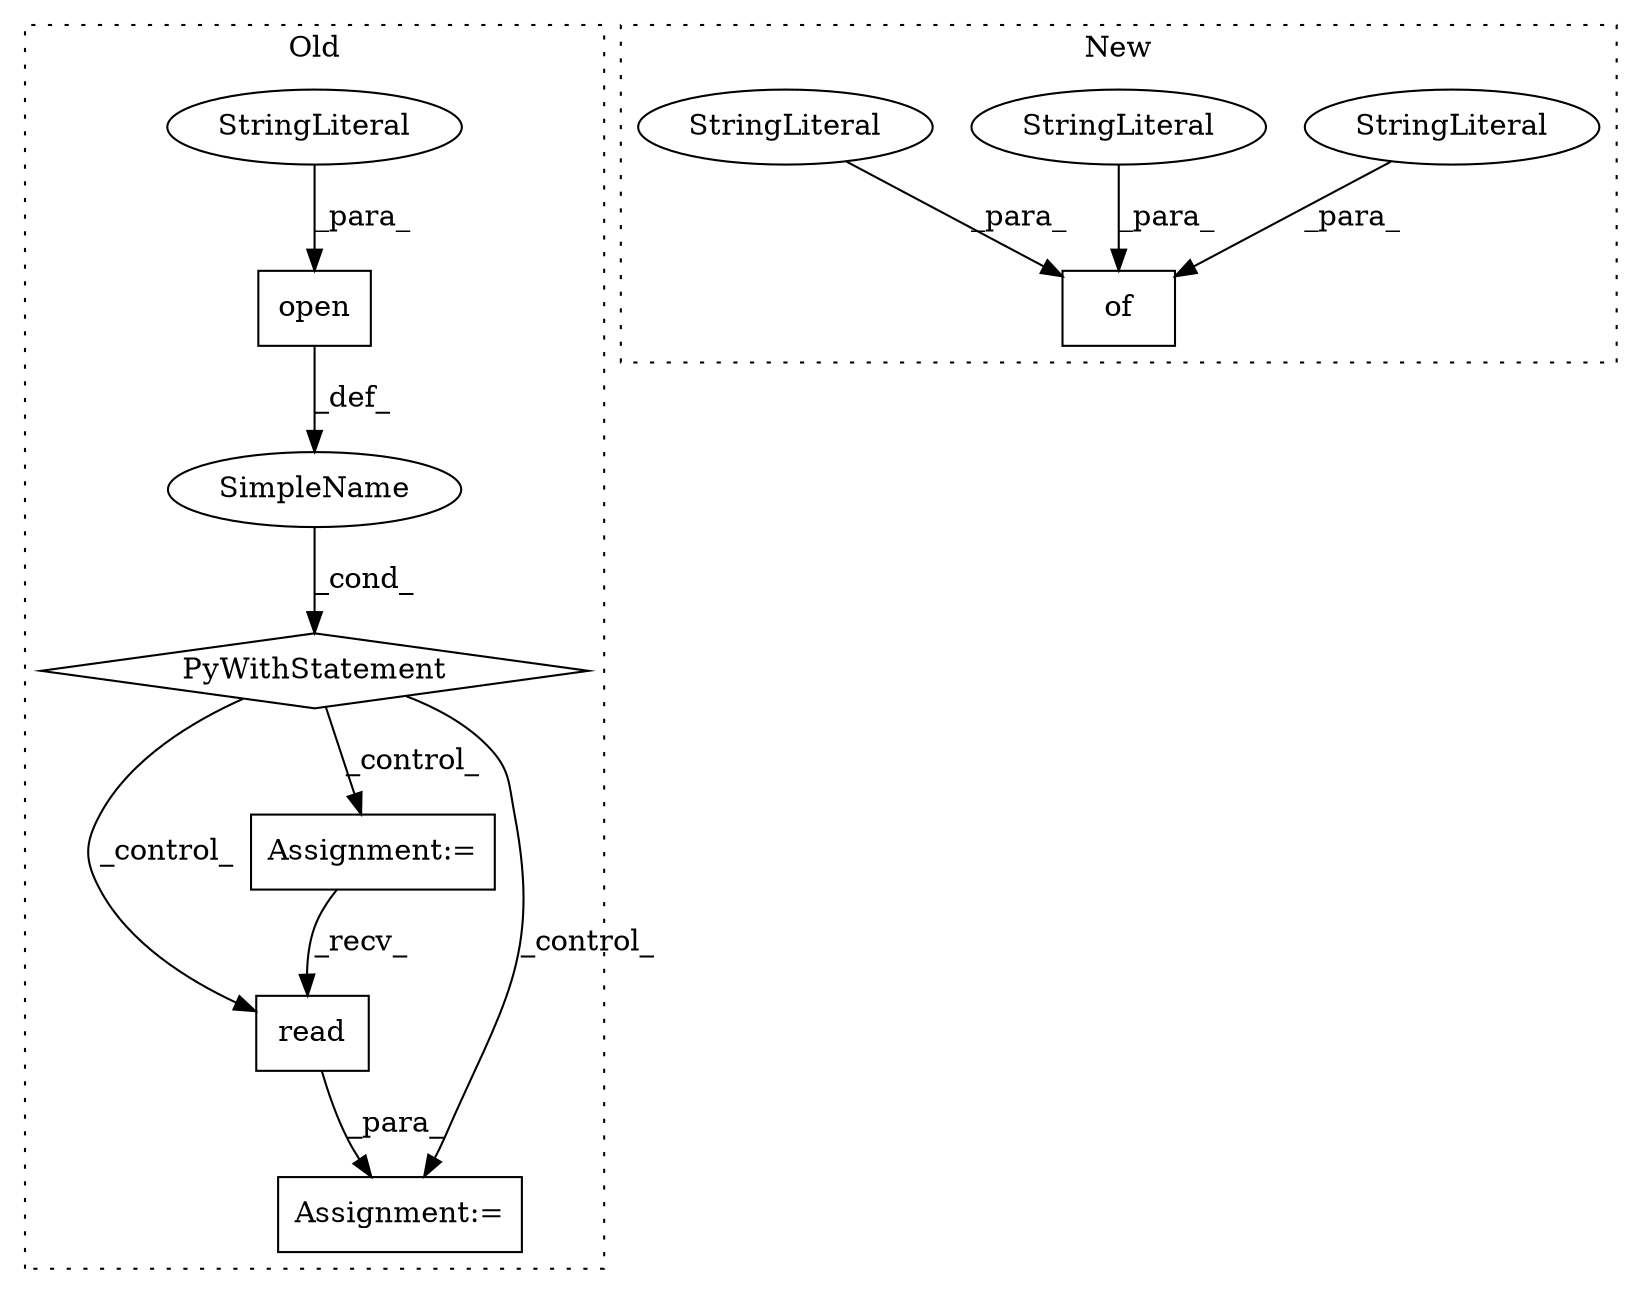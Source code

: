 digraph G {
subgraph cluster0 {
1 [label="read" a="32" s="183" l="6" shape="box"];
4 [label="Assignment:=" a="7" s="165" l="1" shape="box"];
5 [label="SimpleName" a="42" s="" l="" shape="ellipse"];
6 [label="PyWithStatement" a="104" s="120,148" l="10,2" shape="diamond"];
7 [label="Assignment:=" a="7" s="180" l="1" shape="box"];
8 [label="open" a="32" s="130,147" l="5,1" shape="box"];
9 [label="StringLiteral" a="45" s="135" l="12" shape="ellipse"];
label = "Old";
style="dotted";
}
subgraph cluster1 {
2 [label="of" a="32" s="1404,1531" l="3,1" shape="box"];
3 [label="StringLiteral" a="45" s="1493" l="38" shape="ellipse"];
10 [label="StringLiteral" a="45" s="1407" l="9" shape="ellipse"];
11 [label="StringLiteral" a="45" s="1474" l="18" shape="ellipse"];
label = "New";
style="dotted";
}
1 -> 7 [label="_para_"];
3 -> 2 [label="_para_"];
4 -> 1 [label="_recv_"];
5 -> 6 [label="_cond_"];
6 -> 4 [label="_control_"];
6 -> 7 [label="_control_"];
6 -> 1 [label="_control_"];
8 -> 5 [label="_def_"];
9 -> 8 [label="_para_"];
10 -> 2 [label="_para_"];
11 -> 2 [label="_para_"];
}